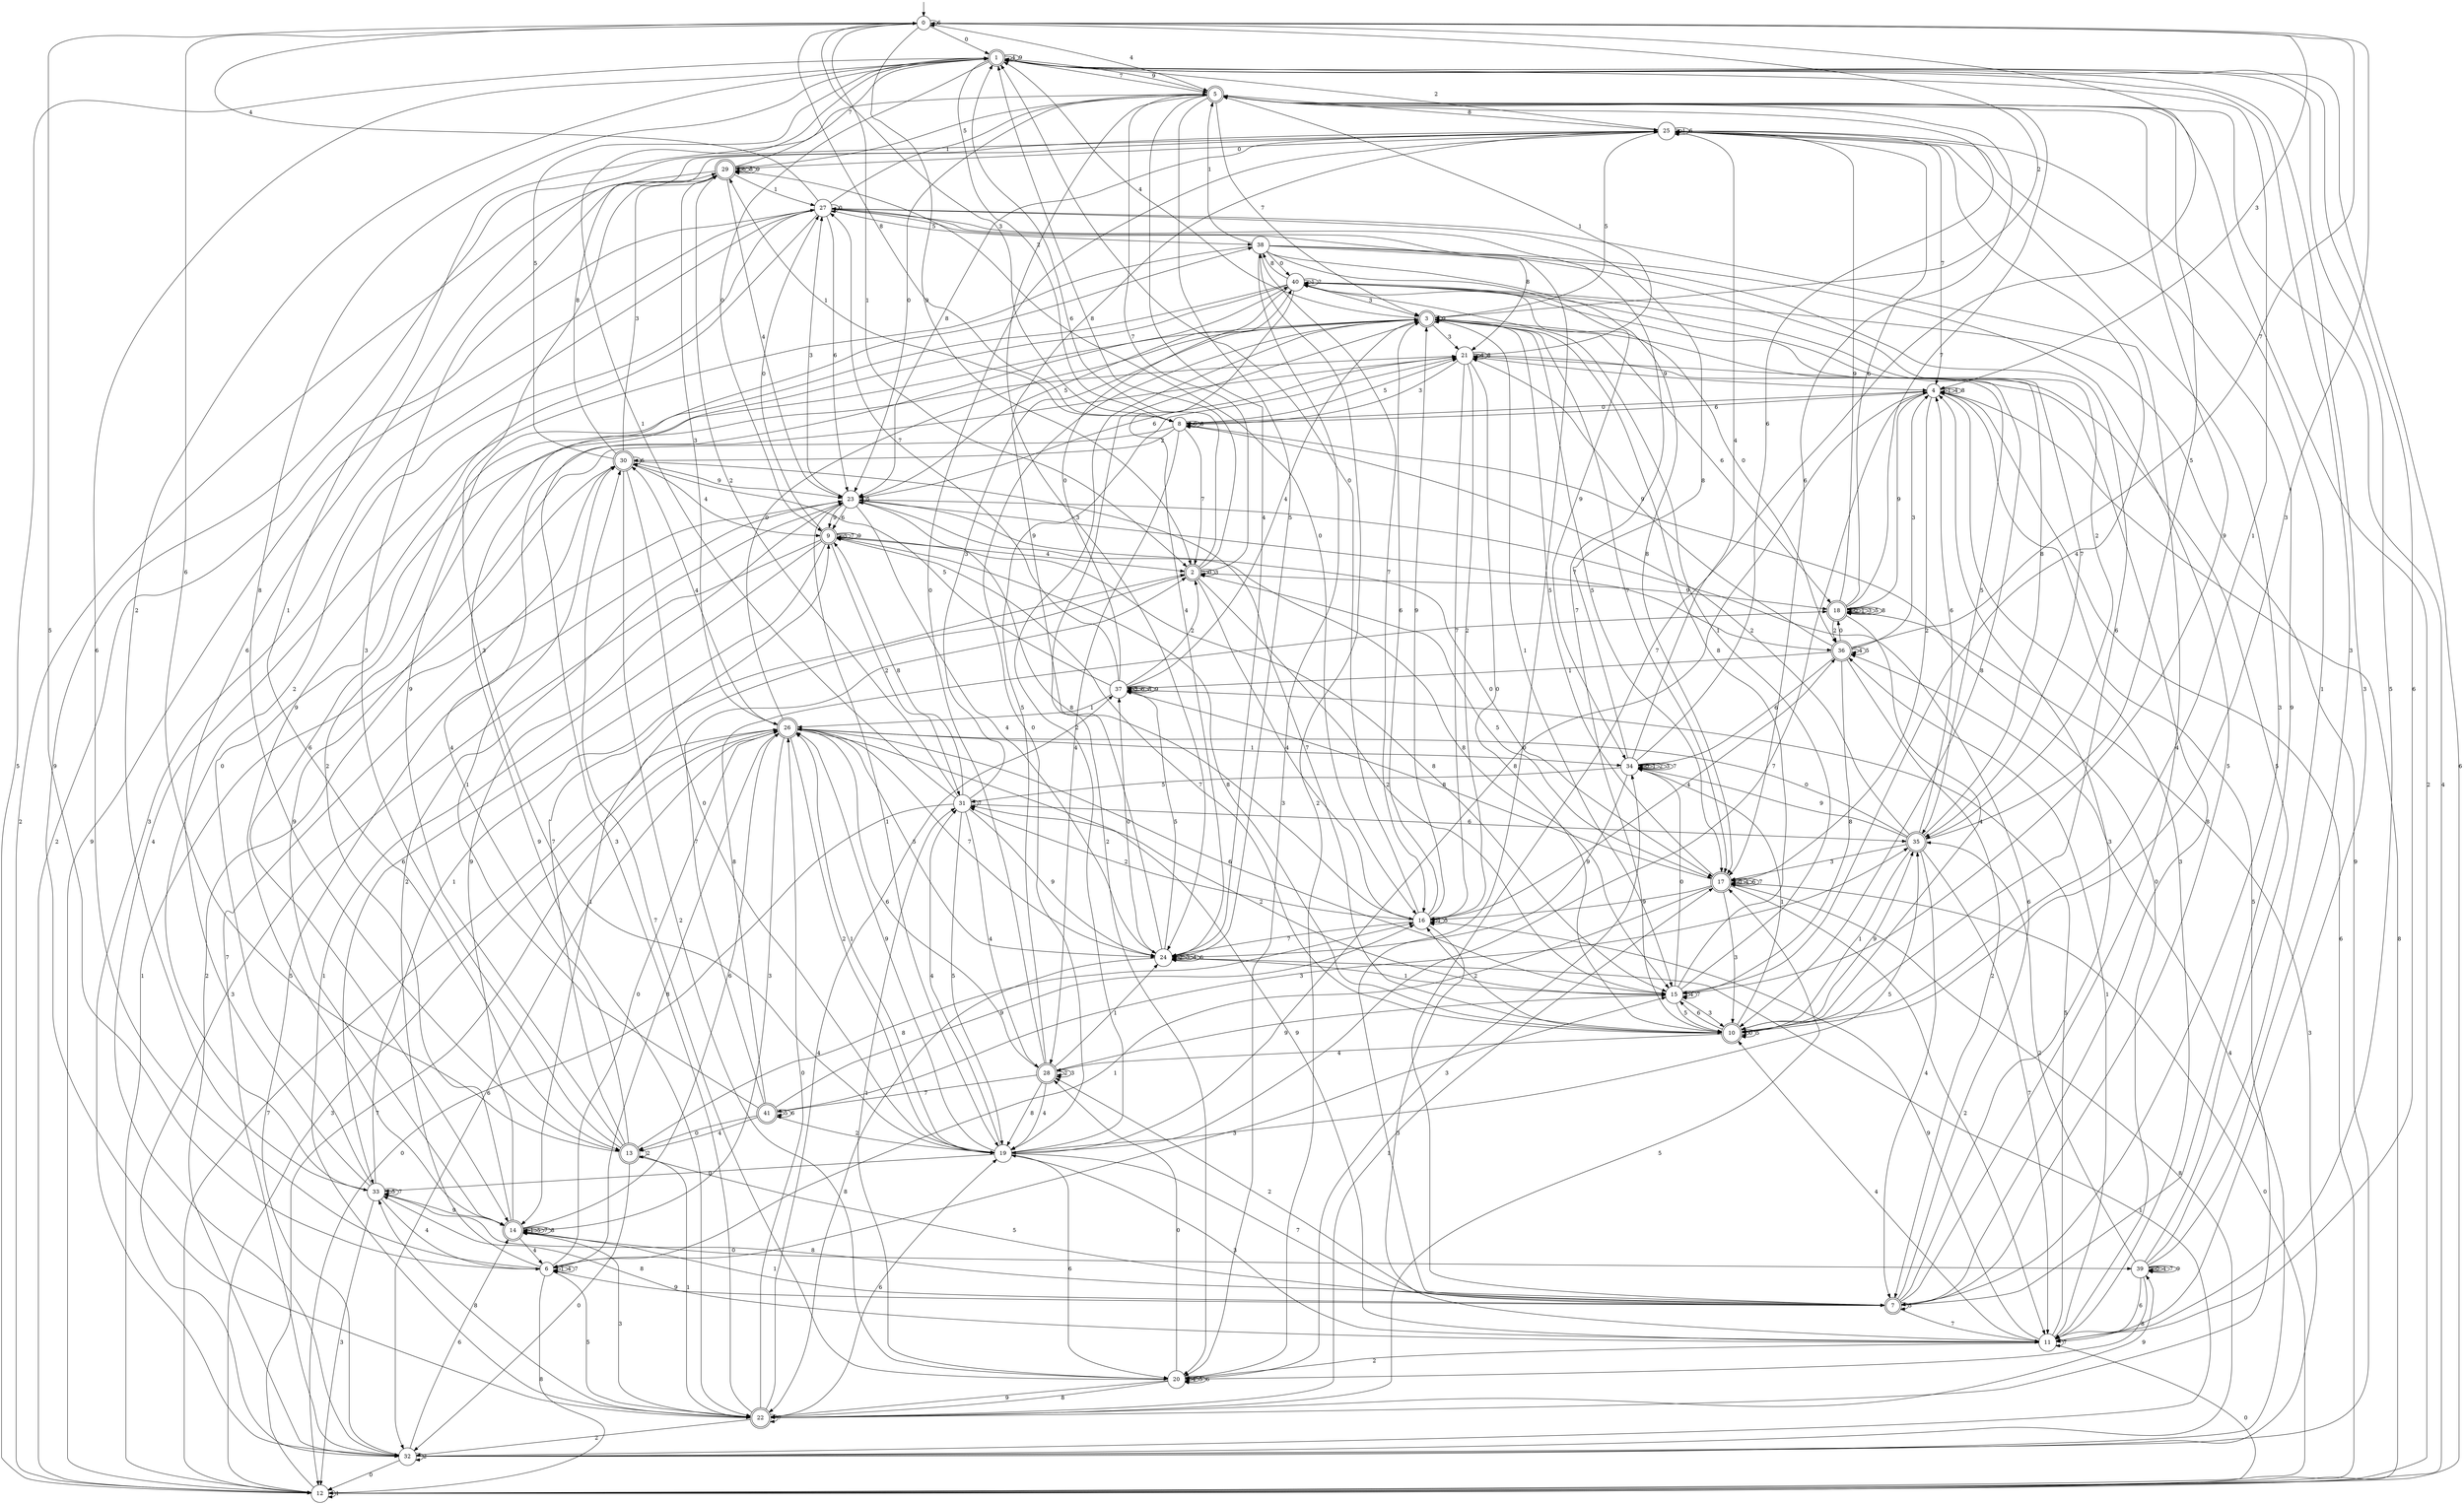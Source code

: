 digraph g {

	s0 [shape="circle" label="0"];
	s1 [shape="doublecircle" label="1"];
	s2 [shape="doublecircle" label="2"];
	s3 [shape="doublecircle" label="3"];
	s4 [shape="circle" label="4"];
	s5 [shape="doublecircle" label="5"];
	s6 [shape="circle" label="6"];
	s7 [shape="doublecircle" label="7"];
	s8 [shape="circle" label="8"];
	s9 [shape="doublecircle" label="9"];
	s10 [shape="doublecircle" label="10"];
	s11 [shape="circle" label="11"];
	s12 [shape="circle" label="12"];
	s13 [shape="doublecircle" label="13"];
	s14 [shape="doublecircle" label="14"];
	s15 [shape="circle" label="15"];
	s16 [shape="circle" label="16"];
	s17 [shape="doublecircle" label="17"];
	s18 [shape="doublecircle" label="18"];
	s19 [shape="circle" label="19"];
	s20 [shape="circle" label="20"];
	s21 [shape="circle" label="21"];
	s22 [shape="doublecircle" label="22"];
	s23 [shape="circle" label="23"];
	s24 [shape="circle" label="24"];
	s25 [shape="circle" label="25"];
	s26 [shape="doublecircle" label="26"];
	s27 [shape="circle" label="27"];
	s28 [shape="doublecircle" label="28"];
	s29 [shape="doublecircle" label="29"];
	s30 [shape="doublecircle" label="30"];
	s31 [shape="circle" label="31"];
	s32 [shape="circle" label="32"];
	s33 [shape="circle" label="33"];
	s34 [shape="circle" label="34"];
	s35 [shape="doublecircle" label="35"];
	s36 [shape="doublecircle" label="36"];
	s37 [shape="circle" label="37"];
	s38 [shape="circle" label="38"];
	s39 [shape="circle" label="39"];
	s40 [shape="circle" label="40"];
	s41 [shape="doublecircle" label="41"];
	s0 -> s1 [label="0"];
	s0 -> s2 [label="1"];
	s0 -> s3 [label="2"];
	s0 -> s4 [label="3"];
	s0 -> s5 [label="4"];
	s0 -> s6 [label="5"];
	s0 -> s0 [label="6"];
	s0 -> s7 [label="7"];
	s0 -> s8 [label="8"];
	s0 -> s2 [label="9"];
	s1 -> s9 [label="0"];
	s1 -> s10 [label="1"];
	s1 -> s8 [label="2"];
	s1 -> s11 [label="3"];
	s1 -> s1 [label="4"];
	s1 -> s11 [label="5"];
	s1 -> s12 [label="6"];
	s1 -> s5 [label="7"];
	s1 -> s13 [label="8"];
	s1 -> s1 [label="9"];
	s2 -> s2 [label="0"];
	s2 -> s14 [label="1"];
	s2 -> s15 [label="2"];
	s2 -> s2 [label="3"];
	s2 -> s16 [label="4"];
	s2 -> s17 [label="5"];
	s2 -> s1 [label="6"];
	s2 -> s5 [label="7"];
	s2 -> s1 [label="8"];
	s2 -> s18 [label="9"];
	s3 -> s19 [label="0"];
	s3 -> s15 [label="1"];
	s3 -> s20 [label="2"];
	s3 -> s21 [label="3"];
	s3 -> s1 [label="4"];
	s3 -> s17 [label="5"];
	s3 -> s18 [label="6"];
	s3 -> s17 [label="7"];
	s3 -> s10 [label="8"];
	s3 -> s3 [label="9"];
	s4 -> s8 [label="0"];
	s4 -> s4 [label="1"];
	s4 -> s17 [label="2"];
	s4 -> s11 [label="3"];
	s4 -> s4 [label="4"];
	s4 -> s22 [label="5"];
	s4 -> s8 [label="6"];
	s4 -> s19 [label="7"];
	s4 -> s4 [label="8"];
	s4 -> s18 [label="9"];
	s5 -> s23 [label="0"];
	s5 -> s13 [label="1"];
	s5 -> s12 [label="2"];
	s5 -> s24 [label="3"];
	s5 -> s24 [label="4"];
	s5 -> s24 [label="5"];
	s5 -> s17 [label="6"];
	s5 -> s3 [label="7"];
	s5 -> s25 [label="8"];
	s5 -> s1 [label="9"];
	s6 -> s26 [label="0"];
	s6 -> s6 [label="1"];
	s6 -> s23 [label="2"];
	s6 -> s15 [label="3"];
	s6 -> s6 [label="4"];
	s6 -> s22 [label="5"];
	s6 -> s1 [label="6"];
	s6 -> s6 [label="7"];
	s6 -> s12 [label="8"];
	s6 -> s7 [label="9"];
	s7 -> s27 [label="0"];
	s7 -> s14 [label="1"];
	s7 -> s28 [label="2"];
	s7 -> s4 [label="3"];
	s7 -> s27 [label="4"];
	s7 -> s7 [label="5"];
	s7 -> s23 [label="6"];
	s7 -> s11 [label="7"];
	s7 -> s21 [label="8"];
	s7 -> s25 [label="9"];
	s8 -> s11 [label="0"];
	s8 -> s29 [label="1"];
	s8 -> s30 [label="2"];
	s8 -> s0 [label="3"];
	s8 -> s28 [label="4"];
	s8 -> s21 [label="5"];
	s8 -> s8 [label="6"];
	s8 -> s2 [label="7"];
	s8 -> s8 [label="8"];
	s8 -> s14 [label="9"];
	s9 -> s27 [label="0"];
	s9 -> s22 [label="1"];
	s9 -> s31 [label="2"];
	s9 -> s32 [label="3"];
	s9 -> s2 [label="4"];
	s9 -> s9 [label="5"];
	s9 -> s33 [label="6"];
	s9 -> s9 [label="7"];
	s9 -> s15 [label="8"];
	s9 -> s9 [label="9"];
	s10 -> s10 [label="0"];
	s10 -> s34 [label="1"];
	s10 -> s16 [label="2"];
	s10 -> s0 [label="3"];
	s10 -> s28 [label="4"];
	s10 -> s10 [label="5"];
	s10 -> s15 [label="6"];
	s10 -> s9 [label="7"];
	s10 -> s9 [label="8"];
	s10 -> s35 [label="9"];
	s11 -> s12 [label="0"];
	s11 -> s36 [label="1"];
	s11 -> s20 [label="2"];
	s11 -> s19 [label="3"];
	s11 -> s10 [label="4"];
	s11 -> s37 [label="5"];
	s11 -> s1 [label="6"];
	s11 -> s11 [label="7"];
	s11 -> s33 [label="8"];
	s11 -> s16 [label="9"];
	s12 -> s17 [label="0"];
	s12 -> s12 [label="1"];
	s12 -> s27 [label="2"];
	s12 -> s26 [label="3"];
	s12 -> s5 [label="4"];
	s12 -> s1 [label="5"];
	s12 -> s4 [label="6"];
	s12 -> s26 [label="7"];
	s12 -> s4 [label="8"];
	s12 -> s27 [label="9"];
	s13 -> s32 [label="0"];
	s13 -> s22 [label="1"];
	s13 -> s13 [label="2"];
	s13 -> s29 [label="3"];
	s13 -> s21 [label="4"];
	s13 -> s7 [label="5"];
	s13 -> s0 [label="6"];
	s13 -> s9 [label="7"];
	s13 -> s16 [label="8"];
	s13 -> s38 [label="9"];
	s14 -> s39 [label="0"];
	s14 -> s14 [label="1"];
	s14 -> s3 [label="2"];
	s14 -> s22 [label="3"];
	s14 -> s6 [label="4"];
	s14 -> s14 [label="5"];
	s14 -> s26 [label="6"];
	s14 -> s14 [label="7"];
	s14 -> s14 [label="8"];
	s14 -> s23 [label="9"];
	s15 -> s34 [label="0"];
	s15 -> s40 [label="1"];
	s15 -> s31 [label="2"];
	s15 -> s10 [label="3"];
	s15 -> s15 [label="4"];
	s15 -> s10 [label="5"];
	s15 -> s26 [label="6"];
	s15 -> s15 [label="7"];
	s15 -> s3 [label="8"];
	s15 -> s5 [label="9"];
	s16 -> s1 [label="0"];
	s16 -> s16 [label="1"];
	s16 -> s31 [label="2"];
	s16 -> s11 [label="3"];
	s16 -> s36 [label="4"];
	s16 -> s16 [label="5"];
	s16 -> s3 [label="6"];
	s16 -> s24 [label="7"];
	s16 -> s23 [label="8"];
	s16 -> s3 [label="9"];
	s17 -> s17 [label="0"];
	s17 -> s6 [label="1"];
	s17 -> s11 [label="2"];
	s17 -> s10 [label="3"];
	s17 -> s17 [label="4"];
	s17 -> s3 [label="5"];
	s17 -> s17 [label="6"];
	s17 -> s17 [label="7"];
	s17 -> s37 [label="8"];
	s17 -> s16 [label="9"];
	s18 -> s18 [label="0"];
	s18 -> s18 [label="1"];
	s18 -> s36 [label="2"];
	s18 -> s18 [label="3"];
	s18 -> s10 [label="4"];
	s18 -> s18 [label="5"];
	s18 -> s25 [label="6"];
	s18 -> s5 [label="7"];
	s18 -> s18 [label="8"];
	s18 -> s25 [label="9"];
	s19 -> s33 [label="0"];
	s19 -> s26 [label="1"];
	s19 -> s3 [label="2"];
	s19 -> s29 [label="3"];
	s19 -> s31 [label="4"];
	s19 -> s35 [label="5"];
	s19 -> s20 [label="6"];
	s19 -> s7 [label="7"];
	s19 -> s4 [label="8"];
	s19 -> s26 [label="9"];
	s20 -> s28 [label="0"];
	s20 -> s31 [label="1"];
	s20 -> s38 [label="2"];
	s20 -> s34 [label="3"];
	s20 -> s20 [label="4"];
	s20 -> s20 [label="5"];
	s20 -> s20 [label="6"];
	s20 -> s30 [label="7"];
	s20 -> s22 [label="8"];
	s20 -> s22 [label="9"];
	s21 -> s10 [label="0"];
	s21 -> s5 [label="1"];
	s21 -> s16 [label="2"];
	s21 -> s8 [label="3"];
	s21 -> s21 [label="4"];
	s21 -> s35 [label="5"];
	s21 -> s23 [label="6"];
	s21 -> s16 [label="7"];
	s21 -> s21 [label="8"];
	s21 -> s4 [label="9"];
	s22 -> s26 [label="0"];
	s22 -> s17 [label="1"];
	s22 -> s32 [label="2"];
	s22 -> s40 [label="3"];
	s22 -> s37 [label="4"];
	s22 -> s17 [label="5"];
	s22 -> s19 [label="6"];
	s22 -> s22 [label="7"];
	s22 -> s33 [label="8"];
	s22 -> s39 [label="9"];
	s23 -> s17 [label="0"];
	s23 -> s19 [label="1"];
	s23 -> s32 [label="2"];
	s23 -> s27 [label="3"];
	s23 -> s24 [label="4"];
	s23 -> s23 [label="5"];
	s23 -> s9 [label="6"];
	s23 -> s36 [label="7"];
	s23 -> s15 [label="8"];
	s23 -> s9 [label="9"];
	s24 -> s37 [label="0"];
	s24 -> s15 [label="1"];
	s24 -> s24 [label="2"];
	s24 -> s24 [label="3"];
	s24 -> s24 [label="4"];
	s24 -> s37 [label="5"];
	s24 -> s24 [label="6"];
	s24 -> s26 [label="7"];
	s24 -> s22 [label="8"];
	s24 -> s25 [label="9"];
	s25 -> s29 [label="0"];
	s25 -> s25 [label="1"];
	s25 -> s1 [label="2"];
	s25 -> s7 [label="3"];
	s25 -> s15 [label="4"];
	s25 -> s3 [label="5"];
	s25 -> s25 [label="6"];
	s25 -> s4 [label="7"];
	s25 -> s23 [label="8"];
	s25 -> s22 [label="9"];
	s26 -> s3 [label="0"];
	s26 -> s34 [label="1"];
	s26 -> s19 [label="2"];
	s26 -> s14 [label="3"];
	s26 -> s30 [label="4"];
	s26 -> s24 [label="5"];
	s26 -> s32 [label="6"];
	s26 -> s12 [label="7"];
	s26 -> s6 [label="8"];
	s26 -> s11 [label="9"];
	s27 -> s27 [label="0"];
	s27 -> s5 [label="1"];
	s27 -> s33 [label="2"];
	s27 -> s32 [label="3"];
	s27 -> s0 [label="4"];
	s27 -> s38 [label="5"];
	s27 -> s23 [label="6"];
	s27 -> s10 [label="7"];
	s27 -> s21 [label="8"];
	s27 -> s14 [label="9"];
	s28 -> s25 [label="0"];
	s28 -> s24 [label="1"];
	s28 -> s28 [label="2"];
	s28 -> s28 [label="3"];
	s28 -> s19 [label="4"];
	s28 -> s21 [label="5"];
	s28 -> s26 [label="6"];
	s28 -> s41 [label="7"];
	s28 -> s19 [label="8"];
	s28 -> s15 [label="9"];
	s29 -> s16 [label="0"];
	s29 -> s27 [label="1"];
	s29 -> s12 [label="2"];
	s29 -> s26 [label="3"];
	s29 -> s23 [label="4"];
	s29 -> s5 [label="5"];
	s29 -> s29 [label="6"];
	s29 -> s1 [label="7"];
	s29 -> s29 [label="8"];
	s29 -> s29 [label="9"];
	s30 -> s19 [label="0"];
	s30 -> s12 [label="1"];
	s30 -> s20 [label="2"];
	s30 -> s29 [label="3"];
	s30 -> s9 [label="4"];
	s30 -> s1 [label="5"];
	s30 -> s30 [label="6"];
	s30 -> s10 [label="7"];
	s30 -> s25 [label="8"];
	s30 -> s23 [label="9"];
	s31 -> s12 [label="0"];
	s31 -> s1 [label="1"];
	s31 -> s29 [label="2"];
	s31 -> s3 [label="3"];
	s31 -> s28 [label="4"];
	s31 -> s19 [label="5"];
	s31 -> s35 [label="6"];
	s31 -> s31 [label="7"];
	s31 -> s9 [label="8"];
	s31 -> s24 [label="9"];
	s32 -> s12 [label="0"];
	s32 -> s24 [label="1"];
	s32 -> s32 [label="2"];
	s32 -> s18 [label="3"];
	s32 -> s36 [label="4"];
	s32 -> s23 [label="5"];
	s32 -> s14 [label="6"];
	s32 -> s30 [label="7"];
	s32 -> s17 [label="8"];
	s32 -> s40 [label="9"];
	s33 -> s21 [label="0"];
	s33 -> s2 [label="1"];
	s33 -> s1 [label="2"];
	s33 -> s12 [label="3"];
	s33 -> s6 [label="4"];
	s33 -> s33 [label="5"];
	s33 -> s25 [label="6"];
	s33 -> s33 [label="7"];
	s33 -> s7 [label="8"];
	s33 -> s14 [label="9"];
	s34 -> s34 [label="0"];
	s34 -> s34 [label="1"];
	s34 -> s34 [label="2"];
	s34 -> s34 [label="3"];
	s34 -> s25 [label="4"];
	s34 -> s31 [label="5"];
	s34 -> s5 [label="6"];
	s34 -> s34 [label="7"];
	s34 -> s27 [label="8"];
	s34 -> s24 [label="9"];
	s35 -> s26 [label="0"];
	s35 -> s10 [label="1"];
	s35 -> s8 [label="2"];
	s35 -> s17 [label="3"];
	s35 -> s7 [label="4"];
	s35 -> s5 [label="5"];
	s35 -> s4 [label="6"];
	s35 -> s11 [label="7"];
	s35 -> s40 [label="8"];
	s35 -> s34 [label="9"];
	s36 -> s18 [label="0"];
	s36 -> s37 [label="1"];
	s36 -> s7 [label="2"];
	s36 -> s4 [label="3"];
	s36 -> s36 [label="4"];
	s36 -> s36 [label="5"];
	s36 -> s34 [label="6"];
	s36 -> s0 [label="7"];
	s36 -> s15 [label="8"];
	s36 -> s21 [label="9"];
	s37 -> s40 [label="0"];
	s37 -> s26 [label="1"];
	s37 -> s2 [label="2"];
	s37 -> s37 [label="3"];
	s37 -> s3 [label="4"];
	s37 -> s30 [label="5"];
	s37 -> s37 [label="6"];
	s37 -> s27 [label="7"];
	s37 -> s37 [label="8"];
	s37 -> s37 [label="9"];
	s38 -> s40 [label="0"];
	s38 -> s5 [label="1"];
	s38 -> s35 [label="2"];
	s38 -> s20 [label="3"];
	s38 -> s32 [label="4"];
	s38 -> s7 [label="5"];
	s38 -> s10 [label="6"];
	s38 -> s16 [label="7"];
	s38 -> s17 [label="8"];
	s38 -> s34 [label="9"];
	s39 -> s39 [label="0"];
	s39 -> s25 [label="1"];
	s39 -> s35 [label="2"];
	s39 -> s1 [label="3"];
	s39 -> s39 [label="4"];
	s39 -> s40 [label="5"];
	s39 -> s11 [label="6"];
	s39 -> s39 [label="7"];
	s39 -> s20 [label="8"];
	s39 -> s39 [label="9"];
	s40 -> s36 [label="0"];
	s40 -> s40 [label="1"];
	s40 -> s40 [label="2"];
	s40 -> s3 [label="3"];
	s40 -> s24 [label="4"];
	s40 -> s23 [label="5"];
	s40 -> s14 [label="6"];
	s40 -> s35 [label="7"];
	s40 -> s38 [label="8"];
	s40 -> s22 [label="9"];
	s41 -> s13 [label="0"];
	s41 -> s30 [label="1"];
	s41 -> s19 [label="2"];
	s41 -> s35 [label="3"];
	s41 -> s13 [label="4"];
	s41 -> s41 [label="5"];
	s41 -> s41 [label="6"];
	s41 -> s2 [label="7"];
	s41 -> s18 [label="8"];
	s41 -> s16 [label="9"];

__start0 [label="" shape="none" width="0" height="0"];
__start0 -> s0;

}
